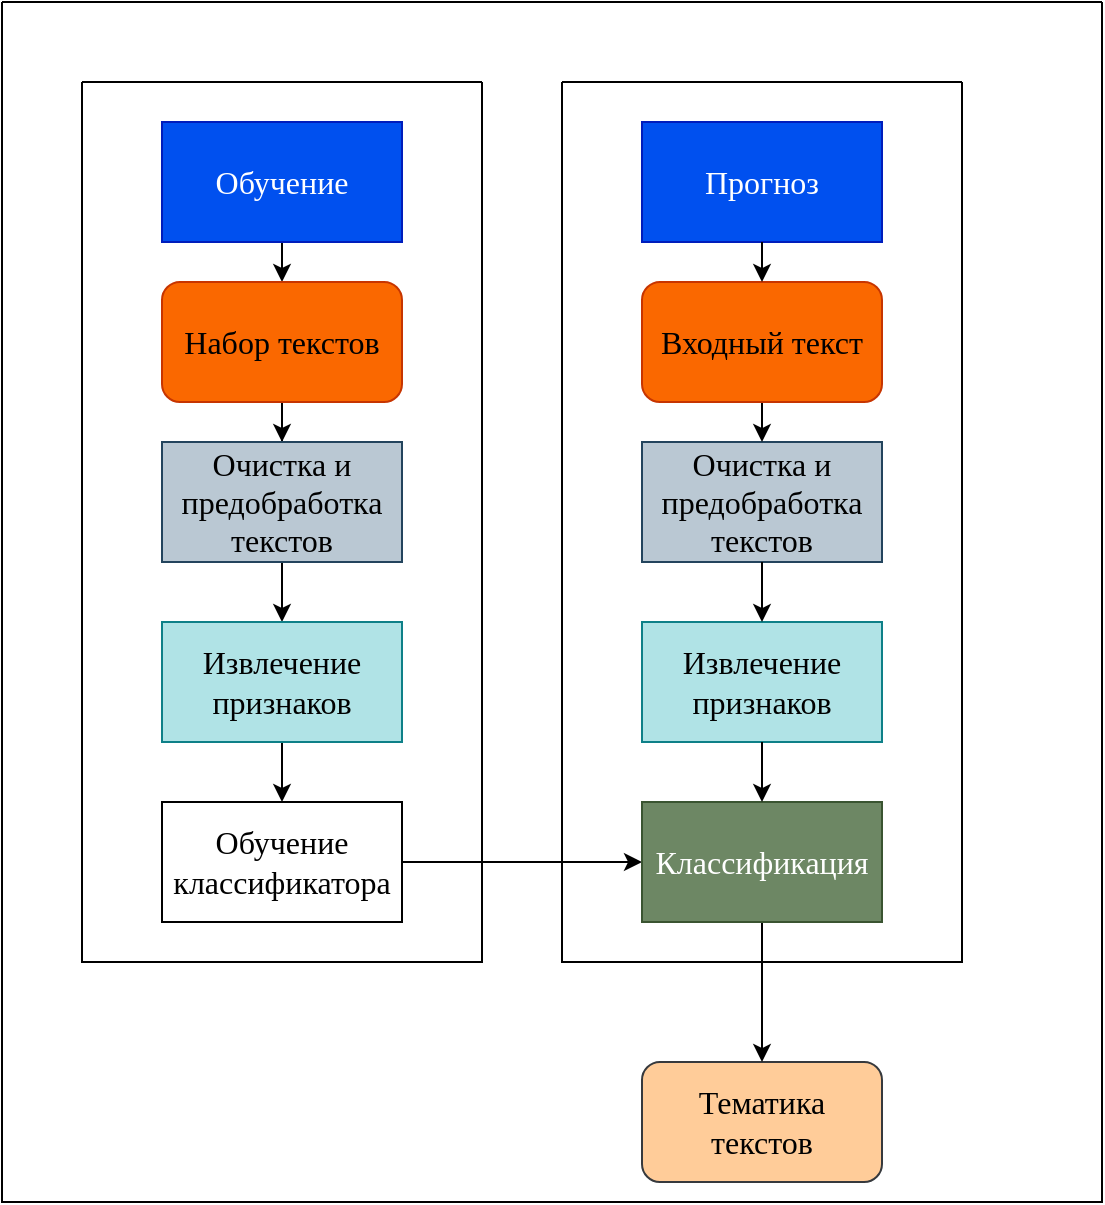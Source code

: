 <mxfile version="24.3.1" type="device" pages="2">
  <diagram name="Trang-1" id="7ms5ADw_K6emCGuy5kvS">
    <mxGraphModel dx="1328" dy="795" grid="1" gridSize="10" guides="1" tooltips="1" connect="1" arrows="1" fold="1" page="1" pageScale="1" pageWidth="827" pageHeight="1169" math="0" shadow="0">
      <root>
        <mxCell id="0" />
        <mxCell id="1" parent="0" />
        <mxCell id="G73dcHl8T9tQuUAj2ZNt-2" value="" style="swimlane;startSize=0;" parent="1" vertex="1">
          <mxGeometry x="120" y="160" width="200" height="440" as="geometry" />
        </mxCell>
        <mxCell id="G73dcHl8T9tQuUAj2ZNt-17" style="edgeStyle=orthogonalEdgeStyle;rounded=0;orthogonalLoop=1;jettySize=auto;html=1;exitX=0.5;exitY=1;exitDx=0;exitDy=0;entryX=0.5;entryY=0;entryDx=0;entryDy=0;" parent="G73dcHl8T9tQuUAj2ZNt-2" source="G73dcHl8T9tQuUAj2ZNt-1" target="G73dcHl8T9tQuUAj2ZNt-4" edge="1">
          <mxGeometry relative="1" as="geometry" />
        </mxCell>
        <mxCell id="G73dcHl8T9tQuUAj2ZNt-1" value="Oбучение" style="rounded=0;whiteSpace=wrap;html=1;fontSize=16;fontFamily=Times New Roman;fillColor=#0050ef;strokeColor=#001DBC;fontColor=#ffffff;" parent="G73dcHl8T9tQuUAj2ZNt-2" vertex="1">
          <mxGeometry x="40" y="20" width="120" height="60" as="geometry" />
        </mxCell>
        <mxCell id="G73dcHl8T9tQuUAj2ZNt-19" style="edgeStyle=orthogonalEdgeStyle;rounded=0;orthogonalLoop=1;jettySize=auto;html=1;exitX=0.5;exitY=1;exitDx=0;exitDy=0;" parent="G73dcHl8T9tQuUAj2ZNt-2" source="G73dcHl8T9tQuUAj2ZNt-4" target="G73dcHl8T9tQuUAj2ZNt-7" edge="1">
          <mxGeometry relative="1" as="geometry" />
        </mxCell>
        <mxCell id="G73dcHl8T9tQuUAj2ZNt-4" value="Набор текстов" style="rounded=1;whiteSpace=wrap;html=1;fontSize=16;fontFamily=Times New Roman;fillColor=#fa6800;fontColor=#000000;strokeColor=#C73500;" parent="G73dcHl8T9tQuUAj2ZNt-2" vertex="1">
          <mxGeometry x="40" y="100" width="120" height="60" as="geometry" />
        </mxCell>
        <mxCell id="G73dcHl8T9tQuUAj2ZNt-20" style="edgeStyle=orthogonalEdgeStyle;rounded=0;orthogonalLoop=1;jettySize=auto;html=1;entryX=0.5;entryY=0;entryDx=0;entryDy=0;" parent="G73dcHl8T9tQuUAj2ZNt-2" source="G73dcHl8T9tQuUAj2ZNt-7" target="G73dcHl8T9tQuUAj2ZNt-15" edge="1">
          <mxGeometry relative="1" as="geometry" />
        </mxCell>
        <mxCell id="G73dcHl8T9tQuUAj2ZNt-7" value="Очистка и предобработка текстов" style="rounded=0;whiteSpace=wrap;html=1;fontSize=16;fontFamily=Times New Roman;fillColor=#bac8d3;strokeColor=#23445d;" parent="G73dcHl8T9tQuUAj2ZNt-2" vertex="1">
          <mxGeometry x="40" y="180" width="120" height="60" as="geometry" />
        </mxCell>
        <mxCell id="G73dcHl8T9tQuUAj2ZNt-5" value="Обучение классификатора" style="rounded=0;whiteSpace=wrap;html=1;fontSize=16;fontFamily=Times New Roman;" parent="G73dcHl8T9tQuUAj2ZNt-2" vertex="1">
          <mxGeometry x="40" y="360" width="120" height="60" as="geometry" />
        </mxCell>
        <mxCell id="G73dcHl8T9tQuUAj2ZNt-22" style="edgeStyle=orthogonalEdgeStyle;rounded=0;orthogonalLoop=1;jettySize=auto;html=1;exitX=0.5;exitY=1;exitDx=0;exitDy=0;entryX=0.5;entryY=0;entryDx=0;entryDy=0;" parent="G73dcHl8T9tQuUAj2ZNt-2" source="G73dcHl8T9tQuUAj2ZNt-15" target="G73dcHl8T9tQuUAj2ZNt-5" edge="1">
          <mxGeometry relative="1" as="geometry" />
        </mxCell>
        <mxCell id="G73dcHl8T9tQuUAj2ZNt-15" value="Извлечение признаков" style="rounded=0;whiteSpace=wrap;html=1;fontSize=16;fontFamily=Times New Roman;fillColor=#b0e3e6;strokeColor=#0e8088;" parent="G73dcHl8T9tQuUAj2ZNt-2" vertex="1">
          <mxGeometry x="40" y="270" width="120" height="60" as="geometry" />
        </mxCell>
        <mxCell id="G73dcHl8T9tQuUAj2ZNt-3" value="" style="swimlane;startSize=0;" parent="1" vertex="1">
          <mxGeometry x="360" y="160" width="200" height="440" as="geometry" />
        </mxCell>
        <mxCell id="G73dcHl8T9tQuUAj2ZNt-9" value="Прогноз" style="rounded=0;whiteSpace=wrap;html=1;fontSize=16;fontFamily=Times New Roman;fillColor=#0050ef;strokeColor=#001DBC;fontColor=#ffffff;" parent="G73dcHl8T9tQuUAj2ZNt-3" vertex="1">
          <mxGeometry x="40" y="20" width="120" height="60" as="geometry" />
        </mxCell>
        <mxCell id="G73dcHl8T9tQuUAj2ZNt-8" value="Тематика текстов" style="rounded=1;whiteSpace=wrap;html=1;fontSize=16;fontFamily=Times New Roman;fillColor=#ffcc99;strokeColor=#36393d;" parent="1" vertex="1">
          <mxGeometry x="400" y="650" width="120" height="60" as="geometry" />
        </mxCell>
        <mxCell id="G73dcHl8T9tQuUAj2ZNt-23" style="edgeStyle=orthogonalEdgeStyle;rounded=0;orthogonalLoop=1;jettySize=auto;html=1;exitX=1;exitY=0.5;exitDx=0;exitDy=0;entryX=0;entryY=0.5;entryDx=0;entryDy=0;" parent="1" source="G73dcHl8T9tQuUAj2ZNt-5" target="G73dcHl8T9tQuUAj2ZNt-12" edge="1">
          <mxGeometry relative="1" as="geometry" />
        </mxCell>
        <mxCell id="G73dcHl8T9tQuUAj2ZNt-28" style="edgeStyle=orthogonalEdgeStyle;rounded=0;orthogonalLoop=1;jettySize=auto;html=1;exitX=0.5;exitY=1;exitDx=0;exitDy=0;entryX=0.5;entryY=0;entryDx=0;entryDy=0;" parent="1" source="G73dcHl8T9tQuUAj2ZNt-12" target="G73dcHl8T9tQuUAj2ZNt-8" edge="1">
          <mxGeometry relative="1" as="geometry" />
        </mxCell>
        <mxCell id="JvdsBF4iEcxNtu2yoZU8-1" value="" style="swimlane;startSize=0;" parent="1" vertex="1">
          <mxGeometry x="80" y="120" width="550" height="600" as="geometry" />
        </mxCell>
        <mxCell id="G73dcHl8T9tQuUAj2ZNt-12" value="Классификация" style="rounded=0;whiteSpace=wrap;html=1;fontSize=16;fontFamily=Times New Roman;fillColor=#6d8764;fontColor=#ffffff;strokeColor=#3A5431;" parent="JvdsBF4iEcxNtu2yoZU8-1" vertex="1">
          <mxGeometry x="320" y="400" width="120" height="60" as="geometry" />
        </mxCell>
        <mxCell id="G73dcHl8T9tQuUAj2ZNt-11" value="Извлечение признаков" style="rounded=0;whiteSpace=wrap;html=1;fontSize=16;fontFamily=Times New Roman;fillColor=#b0e3e6;strokeColor=#0e8088;" parent="JvdsBF4iEcxNtu2yoZU8-1" vertex="1">
          <mxGeometry x="320" y="310" width="120" height="60" as="geometry" />
        </mxCell>
        <mxCell id="G73dcHl8T9tQuUAj2ZNt-26" style="edgeStyle=orthogonalEdgeStyle;rounded=0;orthogonalLoop=1;jettySize=auto;html=1;exitX=0.5;exitY=1;exitDx=0;exitDy=0;entryX=0.5;entryY=0;entryDx=0;entryDy=0;" parent="JvdsBF4iEcxNtu2yoZU8-1" source="G73dcHl8T9tQuUAj2ZNt-11" target="G73dcHl8T9tQuUAj2ZNt-12" edge="1">
          <mxGeometry relative="1" as="geometry" />
        </mxCell>
        <mxCell id="G73dcHl8T9tQuUAj2ZNt-10" value="Очистка и предобработка текстов" style="rounded=0;whiteSpace=wrap;html=1;fontSize=16;fontFamily=Times New Roman;fillColor=#bac8d3;strokeColor=#23445d;" parent="JvdsBF4iEcxNtu2yoZU8-1" vertex="1">
          <mxGeometry x="320" y="220" width="120" height="60" as="geometry" />
        </mxCell>
        <mxCell id="G73dcHl8T9tQuUAj2ZNt-25" style="edgeStyle=orthogonalEdgeStyle;rounded=0;orthogonalLoop=1;jettySize=auto;html=1;exitX=0.5;exitY=1;exitDx=0;exitDy=0;entryX=0.5;entryY=0;entryDx=0;entryDy=0;" parent="JvdsBF4iEcxNtu2yoZU8-1" source="G73dcHl8T9tQuUAj2ZNt-10" target="G73dcHl8T9tQuUAj2ZNt-11" edge="1">
          <mxGeometry relative="1" as="geometry" />
        </mxCell>
        <mxCell id="R98ubwRTiPnlFKFtjVBT-3" style="edgeStyle=orthogonalEdgeStyle;rounded=0;orthogonalLoop=1;jettySize=auto;html=1;exitX=0.5;exitY=1;exitDx=0;exitDy=0;entryX=0.5;entryY=0;entryDx=0;entryDy=0;" edge="1" parent="JvdsBF4iEcxNtu2yoZU8-1" source="R98ubwRTiPnlFKFtjVBT-1" target="G73dcHl8T9tQuUAj2ZNt-10">
          <mxGeometry relative="1" as="geometry" />
        </mxCell>
        <mxCell id="R98ubwRTiPnlFKFtjVBT-1" value="Входный текст" style="rounded=1;whiteSpace=wrap;html=1;fontSize=16;fontFamily=Times New Roman;fillColor=#fa6800;fontColor=#000000;strokeColor=#C73500;" vertex="1" parent="JvdsBF4iEcxNtu2yoZU8-1">
          <mxGeometry x="320" y="140" width="120" height="60" as="geometry" />
        </mxCell>
        <mxCell id="R98ubwRTiPnlFKFtjVBT-2" style="edgeStyle=orthogonalEdgeStyle;rounded=0;orthogonalLoop=1;jettySize=auto;html=1;exitX=0.5;exitY=1;exitDx=0;exitDy=0;entryX=0.5;entryY=0;entryDx=0;entryDy=0;" edge="1" parent="1" source="G73dcHl8T9tQuUAj2ZNt-9" target="R98ubwRTiPnlFKFtjVBT-1">
          <mxGeometry relative="1" as="geometry" />
        </mxCell>
      </root>
    </mxGraphModel>
  </diagram>
  <diagram id="y1-Fh2HP1PC3PUg6u4u2" name="Trang-2">
    <mxGraphModel dx="1328" dy="795" grid="1" gridSize="10" guides="1" tooltips="1" connect="1" arrows="1" fold="1" page="1" pageScale="1" pageWidth="827" pageHeight="1169" math="0" shadow="0">
      <root>
        <mxCell id="0" />
        <mxCell id="1" parent="0" />
        <mxCell id="Xz2d2WijtF3MVqw9i_gr-5" style="edgeStyle=orthogonalEdgeStyle;rounded=0;orthogonalLoop=1;jettySize=auto;html=1;exitX=0.5;exitY=1;exitDx=0;exitDy=0;exitPerimeter=0;entryX=0.5;entryY=0;entryDx=0;entryDy=0;" parent="1" source="Xz2d2WijtF3MVqw9i_gr-1" target="Xz2d2WijtF3MVqw9i_gr-2" edge="1">
          <mxGeometry relative="1" as="geometry" />
        </mxCell>
        <mxCell id="Xz2d2WijtF3MVqw9i_gr-1" value="Тексты новости" style="shape=note;whiteSpace=wrap;html=1;backgroundOutline=1;darkOpacity=0.05;fontFamily=Times New Roman;fontSize=16;" parent="1" vertex="1">
          <mxGeometry x="125" y="140" width="100" height="120" as="geometry" />
        </mxCell>
        <mxCell id="Xz2d2WijtF3MVqw9i_gr-2" value="Набор данных новостей" style="shape=datastore;whiteSpace=wrap;html=1;fontFamily=Times New Roman;fontSize=16;" parent="1" vertex="1">
          <mxGeometry x="120" y="362.5" width="110" height="117.5" as="geometry" />
        </mxCell>
        <mxCell id="Xz2d2WijtF3MVqw9i_gr-3" value="Набор признаков" style="shape=cube;whiteSpace=wrap;html=1;boundedLbl=1;backgroundOutline=1;darkOpacity=0.05;darkOpacity2=0.1;fontFamily=Times New Roman;fontSize=16;" parent="1" vertex="1">
          <mxGeometry x="456" y="384" width="150" height="95" as="geometry" />
        </mxCell>
        <mxCell id="Xz2d2WijtF3MVqw9i_gr-7" style="edgeStyle=orthogonalEdgeStyle;rounded=0;orthogonalLoop=1;jettySize=auto;html=1;exitX=1;exitY=0.5;exitDx=0;exitDy=0;entryX=0;entryY=0;entryDx=0;entryDy=37.5;entryPerimeter=0;" parent="1" source="Xz2d2WijtF3MVqw9i_gr-2" target="Xz2d2WijtF3MVqw9i_gr-3" edge="1">
          <mxGeometry relative="1" as="geometry" />
        </mxCell>
        <mxCell id="Xz2d2WijtF3MVqw9i_gr-8" style="edgeStyle=orthogonalEdgeStyle;rounded=0;orthogonalLoop=1;jettySize=auto;html=1;exitX=0;exitY=0;exitDx=65;exitDy=0;exitPerimeter=0;entryX=0.5;entryY=1;entryDx=0;entryDy=0;entryPerimeter=0;" parent="1" source="Xz2d2WijtF3MVqw9i_gr-3" target="Xz2d2WijtF3MVqw9i_gr-4" edge="1">
          <mxGeometry relative="1" as="geometry" />
        </mxCell>
        <mxCell id="Xz2d2WijtF3MVqw9i_gr-11" style="edgeStyle=orthogonalEdgeStyle;rounded=0;orthogonalLoop=1;jettySize=auto;html=1;exitX=0;exitY=0;exitDx=65;exitDy=0;exitPerimeter=0;entryX=0.5;entryY=1;entryDx=0;entryDy=0;entryPerimeter=0;" parent="1" source="Xz2d2WijtF3MVqw9i_gr-3" target="Xz2d2WijtF3MVqw9i_gr-9" edge="1">
          <mxGeometry relative="1" as="geometry" />
        </mxCell>
        <mxCell id="Xz2d2WijtF3MVqw9i_gr-12" style="edgeStyle=orthogonalEdgeStyle;rounded=0;orthogonalLoop=1;jettySize=auto;html=1;exitX=0;exitY=0;exitDx=65;exitDy=0;exitPerimeter=0;entryX=0.5;entryY=1;entryDx=0;entryDy=0;entryPerimeter=0;" parent="1" source="Xz2d2WijtF3MVqw9i_gr-3" target="Xz2d2WijtF3MVqw9i_gr-10" edge="1">
          <mxGeometry relative="1" as="geometry" />
        </mxCell>
        <mxCell id="Xz2d2WijtF3MVqw9i_gr-13" value="" style="swimlane;startSize=0;" parent="1" vertex="1">
          <mxGeometry x="60" y="90" width="720" height="420" as="geometry" />
        </mxCell>
        <mxCell id="Xz2d2WijtF3MVqw9i_gr-10" value="Новости о Здоровье" style="shape=note;whiteSpace=wrap;html=1;backgroundOutline=1;darkOpacity=0.05;fontFamily=Times New Roman;fontSize=16;" parent="Xz2d2WijtF3MVqw9i_gr-13" vertex="1">
          <mxGeometry x="470" y="50" width="100" height="120" as="geometry" />
        </mxCell>
        <mxCell id="Xz2d2WijtF3MVqw9i_gr-4" value="Спортивные новости" style="shape=note;whiteSpace=wrap;html=1;backgroundOutline=1;darkOpacity=0.05;fontFamily=Times New Roman;fontSize=16;" parent="Xz2d2WijtF3MVqw9i_gr-13" vertex="1">
          <mxGeometry x="234" y="50" width="100" height="120" as="geometry" />
        </mxCell>
        <mxCell id="Xz2d2WijtF3MVqw9i_gr-9" value="Новости об Образование" style="shape=note;whiteSpace=wrap;html=1;backgroundOutline=1;darkOpacity=0.05;fontFamily=Times New Roman;fontSize=16;" parent="Xz2d2WijtF3MVqw9i_gr-13" vertex="1">
          <mxGeometry x="350" y="50" width="100" height="120" as="geometry" />
        </mxCell>
        <mxCell id="_fKD_lf0vh38gZbONW1j-1" value="Другие" style="shape=note;whiteSpace=wrap;html=1;backgroundOutline=1;darkOpacity=0.05;fontFamily=Times New Roman;fontSize=16;" vertex="1" parent="Xz2d2WijtF3MVqw9i_gr-13">
          <mxGeometry x="600" y="50" width="100" height="120" as="geometry" />
        </mxCell>
        <mxCell id="_fKD_lf0vh38gZbONW1j-2" style="edgeStyle=orthogonalEdgeStyle;rounded=0;orthogonalLoop=1;jettySize=auto;html=1;exitX=0;exitY=0;exitDx=65;exitDy=0;exitPerimeter=0;entryX=0.5;entryY=1;entryDx=0;entryDy=0;entryPerimeter=0;" edge="1" parent="1" source="Xz2d2WijtF3MVqw9i_gr-3" target="_fKD_lf0vh38gZbONW1j-1">
          <mxGeometry relative="1" as="geometry" />
        </mxCell>
      </root>
    </mxGraphModel>
  </diagram>
</mxfile>
